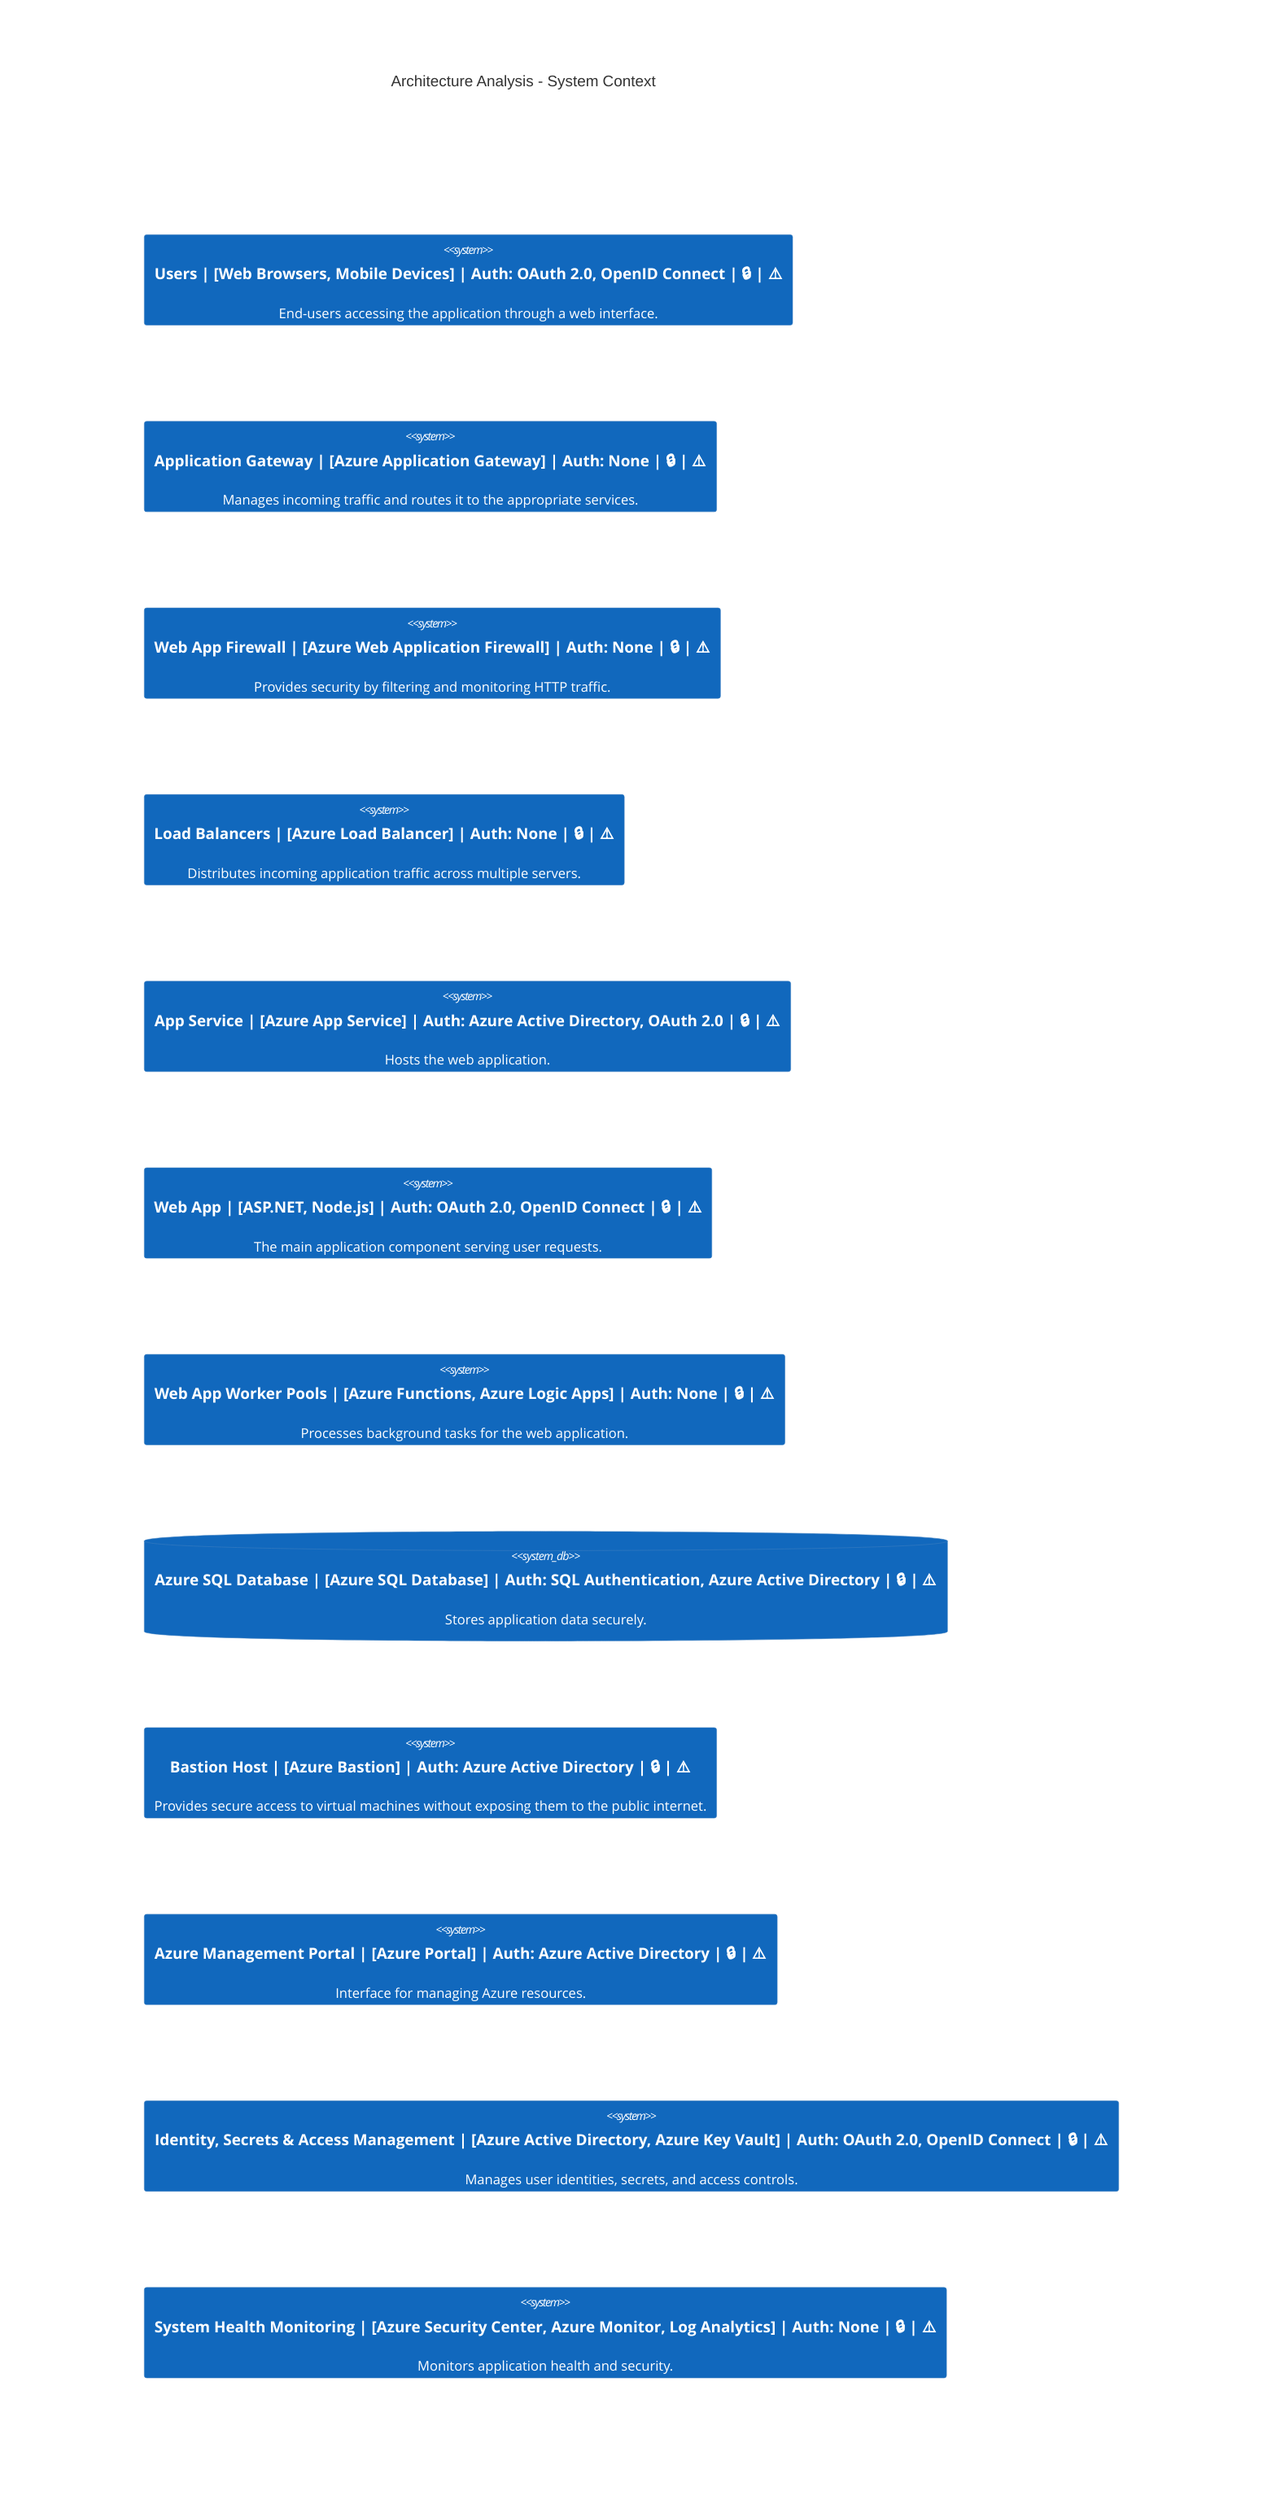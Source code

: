 C4Context
    title Architecture Analysis - System Context
    System(Users, "Users | [Web Browsers, Mobile Devices] | Auth: OAuth 2.0, OpenID Connect | 🔒 | ⚠️", "End-users accessing the application through a web interface.")
    System(Application_Gateway, "Application Gateway | [Azure Application Gateway] | Auth: None | 🔒 | ⚠️", "Manages incoming traffic and routes it to the appropriate services.")
    System(Web_App_Firewall, "Web App Firewall | [Azure Web Application Firewall] | Auth: None | 🔒 | ⚠️", "Provides security by filtering and monitoring HTTP traffic.")
    System(Load_Balancers, "Load Balancers | [Azure Load Balancer] | Auth: None | 🔒 | ⚠️", "Distributes incoming application traffic across multiple servers.")
    System(App_Service, "App Service | [Azure App Service] | Auth: Azure Active Directory, OAuth 2.0 | 🔒 | ⚠️", "Hosts the web application.")
    System(Web_App, "Web App | [ASP.NET, Node.js] | Auth: OAuth 2.0, OpenID Connect | 🔒 | ⚠️", "The main application component serving user requests.")
    System(Web_App_Worker_Pools, "Web App Worker Pools | [Azure Functions, Azure Logic Apps] | Auth: None | 🔒 | ⚠️", "Processes background tasks for the web application.")
    SystemDb(Azure_SQL_Database, "Azure SQL Database | [Azure SQL Database] | Auth: SQL Authentication, Azure Active Directory | 🔒 | ⚠️", "Stores application data securely.")
    System(Bastion_Host, "Bastion Host | [Azure Bastion] | Auth: Azure Active Directory | 🔒 | ⚠️", "Provides secure access to virtual machines without exposing them to the public internet.")
    System(Azure_Management_Portal, "Azure Management Portal | [Azure Portal] | Auth: Azure Active Directory | 🔒 | ⚠️", "Interface for managing Azure resources.")
    System(Identity__Secrets___Access_Management, "Identity, Secrets & Access Management | [Azure Active Directory, Azure Key Vault] | Auth: OAuth 2.0, OpenID Connect | 🔒 | ⚠️", "Manages user identities, secrets, and access controls.")
    System(System_Health_Monitoring, "System Health Monitoring | [Azure Security Center, Azure Monitor, Log Analytics] | Auth: None | 🔒 | ⚠️", "Monitors application health and security.")